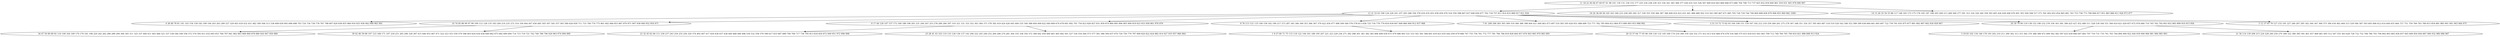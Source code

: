 digraph true_tree {
	"0" -> "1"
	"1" -> "2"
	"1" -> "3"
	"1" -> "4"
	"1" -> "5"
	"0" -> "6"
	"4" -> "7"
	"0" -> "8"
	"3" -> "9"
	"1" -> "10"
	"1" -> "11"
	"1" -> "12"
	"12" -> "13"
	"12" -> "14"
	"10" -> "15"
	"1" -> "16"
	"5" -> "17"
	"4" -> "18"
	"3" -> "19"
	"0" [label="11 18 22 40 66 67 69 87 91 98 101 130 131 150 153 177 225 234 238 239 323 334 341 365 368 377 430 433 525 526 567 600 616 643 666 668 673 680 704 708 713 737 825 832 834 840 861 918 931 945 978 990 997"];
	"1" [label="13 31 52 63 106 124 226 241 257 293 298 356 376 416 435 455 458 459 470 524 550 598 607 627 648 656 677 702 718 757 811 814 833 889 917 921 934"];
	"2" [label="4 38 48 78 81 141 143 154 158 182 189 194 203 263 299 327 329 403 418 432 451 482 500 506 513 536 608 630 693 696 698 703 724 730 738 778 787 798 807 829 838 855 860 916 925 936 942 948 962 991"];
	"3" [label="10 74 85 86 90 97 99 109 112 128 135 183 204 214 235 272 314 330 444 447 456 485 505 507 545 557 565 580 626 659 711 733 740 774 775 801 842 846 853 867 870 871 907 938 940 952 954 971"];
	"4" [label="6 17 44 129 147 157 172 184 188 196 201 231 244 247 253 278 280 284 297 310 321 331 333 352 363 364 373 378 392 419 424 426 445 494 535 540 588 604 609 622 640 669 674 678 691 692 701 754 823 826 827 831 859 874 884 895 896 905 909 919 923 933 958 961 976 979"];
	"5" [label="8 76 113 121 133 140 156 162 190 217 273 287 345 346 349 353 366 367 379 422 454 477 498 509 569 576 578 613 658 725 734 776 779 816 839 847 848 866 904 912 937 968"];
	"6" [label="16 24 36 49 58 105 163 166 233 258 285 292 317 339 355 359 384 387 396 409 410 423 431 441 488 489 502 514 543 585 667 671 685 705 726 729 744 749 800 808 858 879 908 955 969 982 1000"];
	"7" [label="23 32 45 62 84 111 230 237 243 254 255 256 320 374 402 407 417 429 436 437 438 440 468 490 496 530 532 558 570 590 617 633 687 689 700 706 717 736 795 813 818 830 872 949 951 972 996 998"];
	"8" [label="14 15 26 35 54 55 88 117 148 165 173 175 176 185 187 199 205 209 213 268 269 277 291 312 316 326 340 358 393 405 420 428 448 476 491 503 504 508 517 571 591 602 652 654 665 681 743 753 758 773 799 806 817 851 883 886 911 928 973 977"];
	"9" [label="34 47 50 80 89 92 116 149 164 169 170 179 181 198 220 242 262 286 289 294 300 305 311 325 337 400 411 443 484 521 537 538 546 549 556 572 574 592 611 632 645 653 766 767 841 862 863 868 869 878 880 920 947 950 989"];
	"10" [label="7 61 208 248 283 303 309 319 360 386 398 404 421 449 463 473 497 510 583 595 620 651 688 699 723 771 782 785 804 812 864 873 890 893 953 988 992"];
	"11" [label="2 51 53 72 73 82 93 104 108 151 159 167 192 212 219 259 260 261 275 279 307 348 351 354 357 395 483 487 518 519 520 542 548 552 589 599 638 660 661 695 697 722 739 791 835 875 877 891 892 897 902 930 959 967"];
	"12" [label="20 30 70 94 119 138 152 180 232 276 336 343 381 390 425 427 452 480 511 528 539 544 551 560 610 621 629 657 672 676 684 710 745 762 792 843 852 865 899 910 915 956"];
	"13" [label="3 19 83 102 134 146 178 193 202 210 211 290 302 313 315 362 370 388 389 472 499 562 582 597 625 639 646 647 683 707 716 731 735 741 763 764 894 900 922 926 939 946 966 981 984 985 993"];
	"14" [label="21 56 114 139 206 215 224 228 240 250 270 308 322 380 385 391 401 457 469 481 495 512 547 555 563 628 728 732 752 768 780 793 794 802 803 805 836 837 845 849 850 856 887 906 932 980 986 987"];
	"15" [label="29 33 57 64 77 95 96 100 120 132 145 160 174 216 306 318 324 332 371 412 413 414 466 474 478 516 568 575 615 618 631 641 663 709 712 748 760 765 790 810 821 888 898 913 924"];
	"16" [label="5 12 37 65 79 127 155 191 227 246 267 295 342 344 347 369 375 394 434 462 464 515 529 584 587 593 605 606 612 614 644 655 664 727 751 759 769 783 789 815 854 881 885 901 941 943 944 975"];
	"17" [label="1 9 27 60 71 75 115 118 122 144 161 186 195 207 221 223 229 236 271 282 288 301 361 382 383 406 408 439 475 479 486 493 531 533 541 561 566 601 619 623 635 642 650 679 686 747 755 756 761 772 777 781 784 786 819 828 844 857 876 903 965 970 983 995"];
	"18" [label="25 28 41 43 103 110 125 126 136 137 142 200 222 245 249 252 264 266 274 281 304 335 338 350 372 399 442 450 460 461 465 492 501 527 534 554 564 573 577 581 586 594 637 670 720 750 770 797 809 820 822 824 882 914 927 935 957 960 964"];
	"19" [label="39 42 46 59 68 107 123 168 171 197 218 251 265 296 328 397 415 446 453 467 471 522 523 553 559 579 596 603 624 634 636 649 662 675 682 690 694 714 715 719 721 742 746 788 796 929 963 974 994 999"];
}
